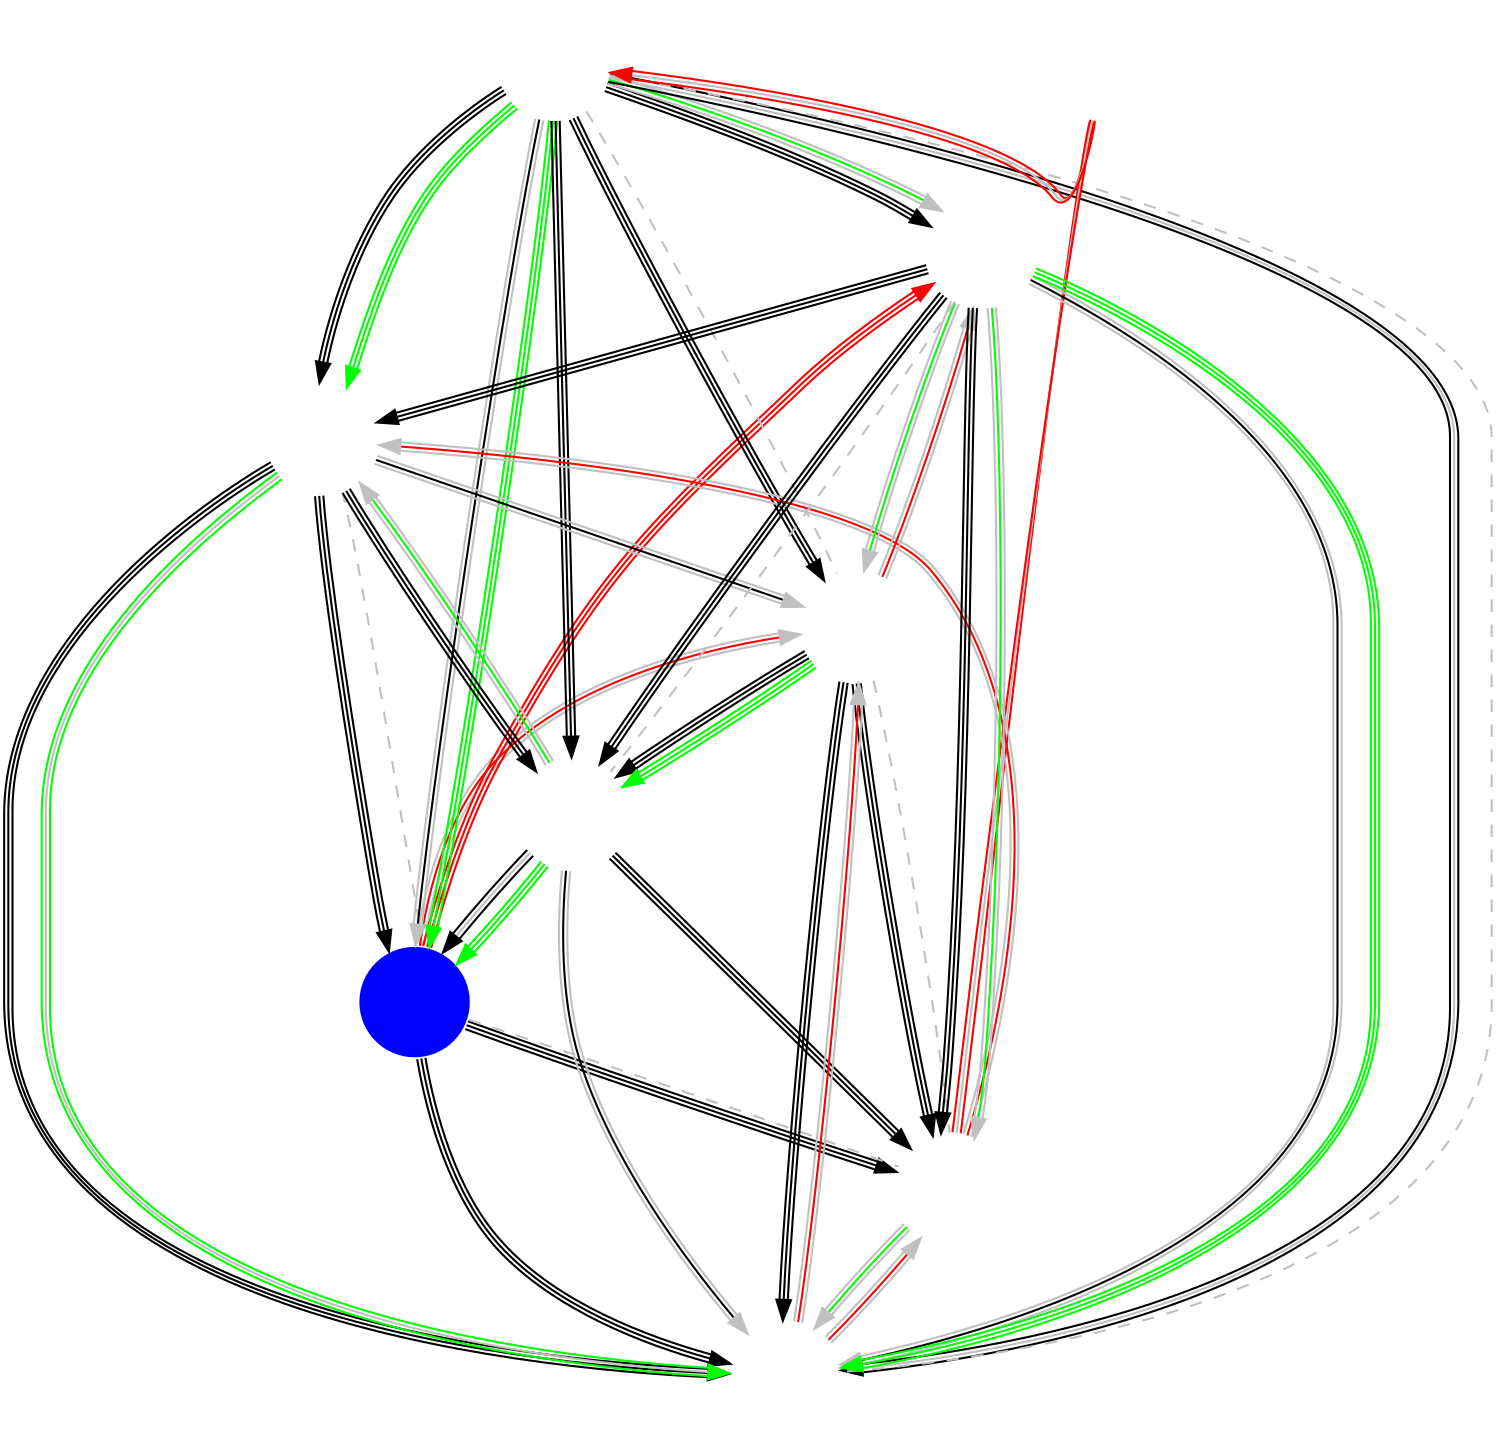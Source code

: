 digraph EU {
	node [shape=circle fixedsize=true width=.75 label="" color="white"];
	imagepath="logos/";
	TL	[ image="liquid.png" style="filled" fillcolor="blue" ];
	FNC	[ image="fnatic.png" ];
	TRC	[ image="tricked.png" ];
	PD	[ image="playing-ducks.png" ];
	EXP	[ image="expert.png" ];
	DIG	[ image="dignitas.png" ];
	ZE	[ image="zealots.png" ];
	TGG	[ image="team-good-guys.png" ];

	/* Phase 1 Aggregates */
//	FNC	->	TL	[ color="lightgray" ]
//	TL	->	TRC	[ color="lightgray" ]
//	TL	->	PD	[ color="lightgray" ]
//	TL	->	EXP	[ color="lightgray" ]
//	TL	->	DIG	[ color="lightgray" ]
//	FNC	->	TRC	[ color="lightgray:lightgray:lightgray" ]
//	FNC	->	PD	[ color="lightgray:lightgray:lightgray" ]
//	FNC	->	EXP	[ color="lightgray:lightgray" ]
//	FNC	->	DIG	[ color="lightgray" ]
//	TRC	->	PD	[ color="lightgray" ]
//	EXP	->	TRC	[ color="lightgray" ]
//	DIG	->	TRC	[ color="lightgray:lightgray" constraint="false" ]
//	EXP	->	PD	[ color="lightgray:lightgray:lightgray" constraint="false" ]
//	DIG	->	PD	[ color="lightgray:lightgray:lightgray" ]
//	DIG	->	EXP	[ color="lightgray" ]

	/* Phase 2 Group stage 1 - Round 1 */
	TRC	->	EXP	[ color="gray:black:gray" ]
	ZE	->	PD	[ color="black:black:black" ]
	PD	->	TRC	[ /*color="gray:black:gray"*/ color="gray:red:gray" constraint="false" ]
	TL	->	TGG	[ color="black:black:black" ]
	FNC	->	ZE	[ color="black:black:black" ]
	TL	->	DIG	[ /*color="black:black:black"*/ color="red:red:red" constraint="false" ]

	/* Phase 2 Group stage 1 - Round 2 */
	FNC	->	TL	[ color="gray:black:gray" ]
	DIG	->	TGG	[ color="gray:black:gray" ]
	EXP	->	ZE	[ color="black:black:black" ]
	TGG	->	PD	[ /*color="gray:black:gray"*/ color="gray:red:gray" constraint="false" ]
	FNC	->	TRC	[ color="black:black:black" ]
	EXP	->	DIG	[ /*color="gray:black:gray"*/ color="gray:red:gray" constraint="false" ]

	/* Phase 2 Group stage 1 - Round 3 */
	TRC	->	TL	[ color="black:black:black" ]
	EXP	->	PD	[ color="black:black:black" ]
	FNC	->	TGG	[ color="black:gray:black" ]
	DIG	->	ZE	[ color="black:black:black" ]
	TL	->	PD	[ color="black:black:black" ]
	FNC	->	EXP	[ color="black:black:black" ]

	/* Phase 2 Group stage 1 - Round 4 */
	TRC	->	TGG	[ color="black:black:black" ]
	DIG	->	PD	[ color="black:black:black" ]
	FNC	->	DIG	[ color="black:black:black" ]
	ZE	->	TL	[ color="black:gray:black" ]
	TRC	->	ZE	[ color="black:black:black" ]
	EXP	->	TGG	[ color="black:black:black" ]

	/* Phase 2 Group stage 1 - Round 5 */
	DIG	->	TRC	[ color="black:black:black" ]
	TL	->	EXP	[ /*color="gray:black:gray"*/ color="gray:red:gray" constraint="false" ]
	ZE	->	TGG	[ color="gray:black:gray" ]
	PD	->	FNC	[ /*color="black:gray:black"*/ color="red:gray:red" constraint="false" ]

	/* Phase 2 Group stage 2 - Round 1 */
	TRC	->	TGG	[ color="green:gray:green" ]
	DIG	->	PD	[ color="gray:green:gray" ]
	FNC	->	DIG	[ color="gray:green:gray" ]
	ZE	->	TRC	[ color="gray:green:gray" ]
	ZE	->	TL	[ color="green:green:green" ]
	TGG	->	EXP	[ /*color="gray:green:gray"*/ color="gray:red:gray" constraint="false" ]
	
	/* Phase 2 Group stage 2 - Round 2 */
	FNC	->	TL	[ color="green:green:green" ]
	DIG	->	TGG	[ color="green:green:green" ]
	EXP	->	ZE	[ color="green:green:green" ]
	PD	->	TGG	[ color="gray:green:gray" ]
	FNC	->	TRC	[ color="green:green:green" ]
	DIG	->	EXP	[ color="gray:green:gray" ]

	edge [ color="gray" dir="none" constraint="false" style="dashed"]

	/* Phase 2 Group stage 2 - Round 3 */
	TL	->	TRC
	EXP	->	PD
	FNC	->	TGG
	DIG	->	ZE
	TL	->	PD
	FNC	->	EXP

}
